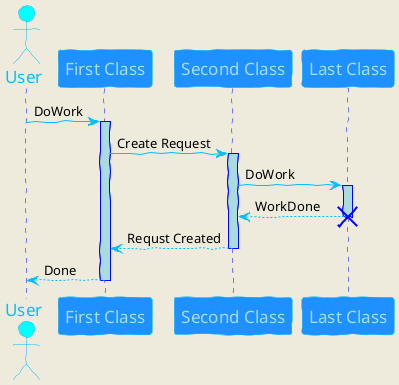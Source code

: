 @startuml
skinparam backgroundColor #EEEBDC
skinparam handwritten true

skinparam sequence {
	ArrowColor DeepSkyBlue
	ActorBorderColor DeepSkyBlue
	LifeLineBorderColor blue
	LifeLineBackgroundColor #A9DCDF
	ParticipantBorderColor DeepSkyBlue
	ParticipantBackgroundColor DodgerBlue
	ParticipantFontName Impact
	ParticipantFontSize 17
	ParticipantFontColor #A9DCDF
	ActorBackgroundColor aqua
	ActorFontColor DeepSkyBlue
	ActorFontSize 17
	ActorFontName Aapex
}

actor User
participant "First Class" as A
participant "Second Class" as B
participant "Last Class" as C

User -> A : DoWork
activate A

A -> B : Create Request
activate B

B -> C : DoWork
activate C

C --> B : WorkDone
destroy C

B --> A : Requst Created
deactivate B

A --> User : Done
deactivate A
@enduml